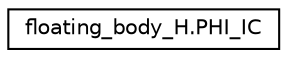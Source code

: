 digraph "Graphical Class Hierarchy"
{
 // LATEX_PDF_SIZE
  edge [fontname="Helvetica",fontsize="10",labelfontname="Helvetica",labelfontsize="10"];
  node [fontname="Helvetica",fontsize="10",shape=record];
  rankdir="LR";
  Node0 [label="floating_body_H.PHI_IC",height=0.2,width=0.4,color="black", fillcolor="white", style="filled",URL="$classfloating__body__H_1_1PHI__IC.html",tooltip=" "];
}
